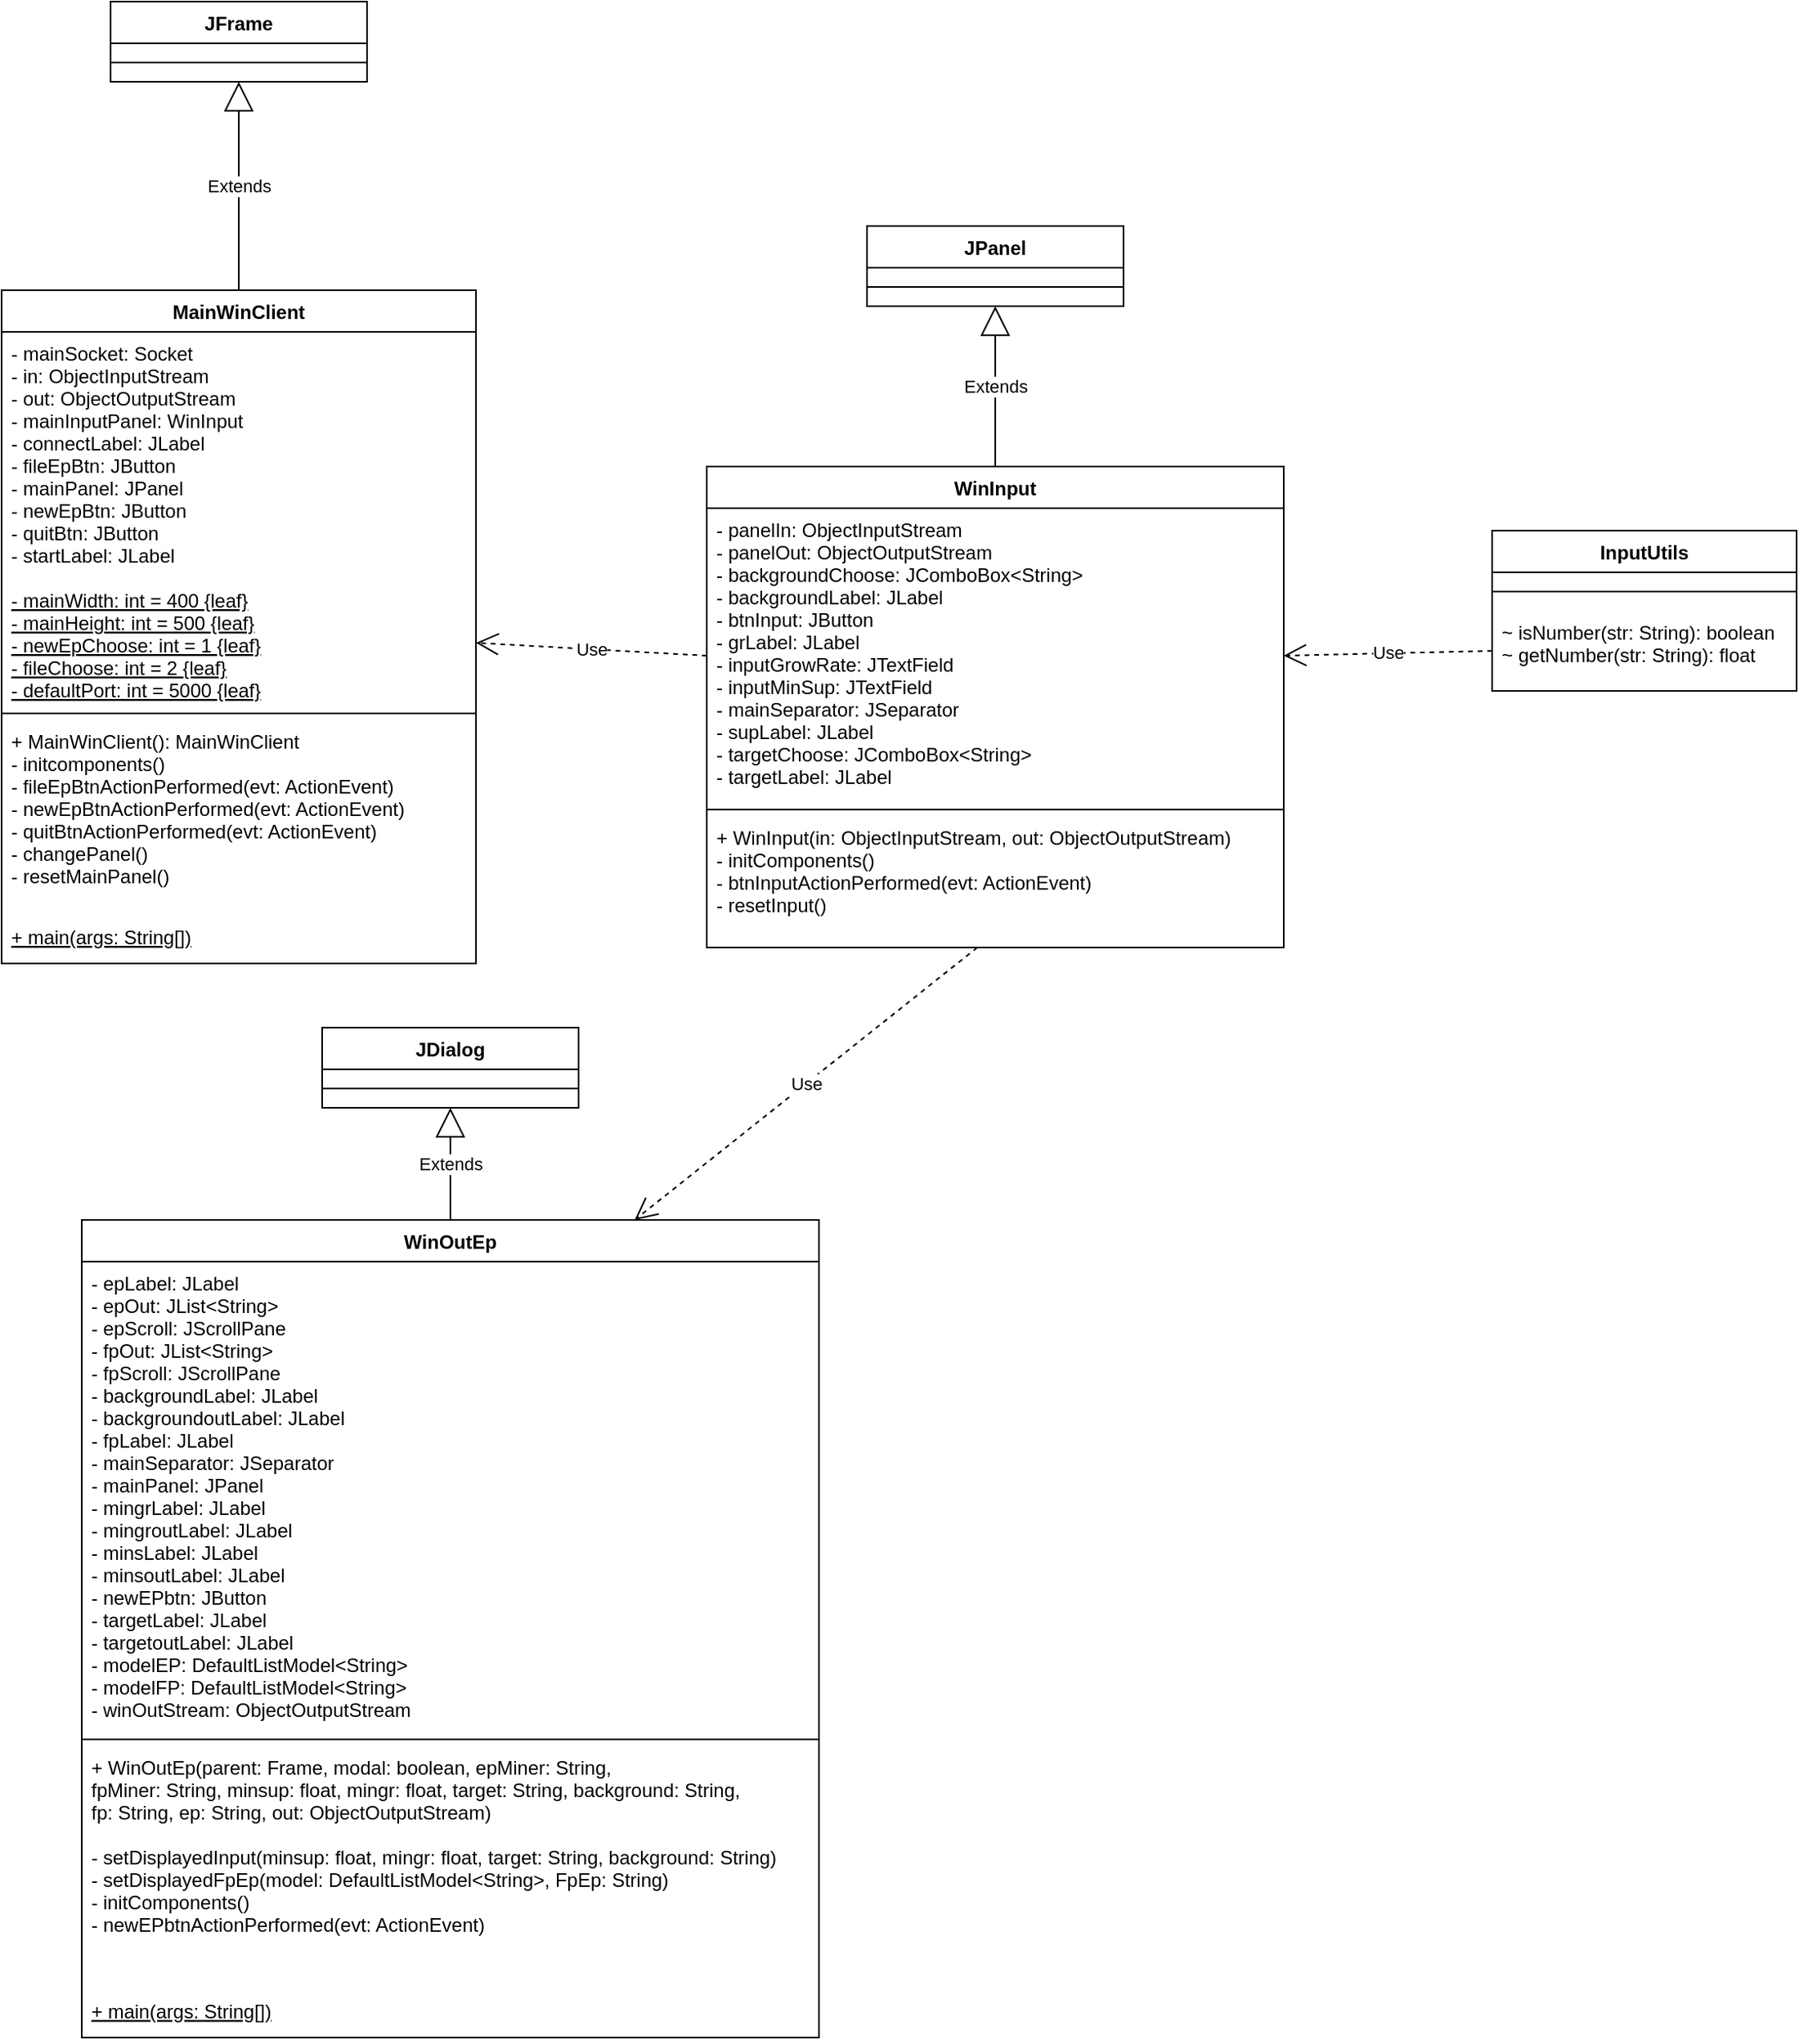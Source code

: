 <mxfile version="15.2.7" type="device"><diagram id="VslYotRRwnd3_YN4LFdF" name="Pagina-1"><mxGraphModel dx="1662" dy="822" grid="1" gridSize="10" guides="1" tooltips="1" connect="1" arrows="1" fold="1" page="1" pageScale="1" pageWidth="1654" pageHeight="2336" math="0" shadow="0"><root><mxCell id="0"/><mxCell id="1" parent="0"/><mxCell id="_9xZWEFPzrm_g1K8k9-Q-1" value="MainWinClient" style="swimlane;fontStyle=1;align=center;verticalAlign=top;childLayout=stackLayout;horizontal=1;startSize=26;horizontalStack=0;resizeParent=1;resizeParentMax=0;resizeLast=0;collapsible=1;marginBottom=0;" parent="1" vertex="1"><mxGeometry x="230" y="310" width="296" height="420" as="geometry"/></mxCell><mxCell id="_9xZWEFPzrm_g1K8k9-Q-2" value="- mainSocket: Socket&#10;- in: ObjectInputStream&#10;- out: ObjectOutputStream&#10;- mainInputPanel: WinInput&#10;- connectLabel: JLabel&#10;- fileEpBtn: JButton&#10;- mainPanel: JPanel&#10;- newEpBtn: JButton&#10;- quitBtn: JButton&#10;- startLabel: JLabel&#10;&#10;" style="text;strokeColor=none;fillColor=none;align=left;verticalAlign=top;spacingLeft=4;spacingRight=4;overflow=hidden;rotatable=0;points=[[0,0.5],[1,0.5]];portConstraint=eastwest;" parent="_9xZWEFPzrm_g1K8k9-Q-1" vertex="1"><mxGeometry y="26" width="296" height="154" as="geometry"/></mxCell><mxCell id="FfxkYWJJt7ZNt3tCkKzH-1" value="- mainWidth: int = 400 {leaf}&#10;- mainHeight: int = 500 {leaf}&#10;- newEpChoose: int = 1 {leaf}&#10;- fileChoose: int = 2 {leaf}&#10;- defaultPort: int = 5000 {leaf}" style="text;strokeColor=none;fillColor=none;align=left;verticalAlign=top;spacingLeft=4;spacingRight=4;overflow=hidden;rotatable=0;points=[[0,0.5],[1,0.5]];portConstraint=eastwest;fontStyle=4" parent="_9xZWEFPzrm_g1K8k9-Q-1" vertex="1"><mxGeometry y="180" width="296" height="80" as="geometry"/></mxCell><mxCell id="_9xZWEFPzrm_g1K8k9-Q-3" value="" style="line;strokeWidth=1;fillColor=none;align=left;verticalAlign=middle;spacingTop=-1;spacingLeft=3;spacingRight=3;rotatable=0;labelPosition=right;points=[];portConstraint=eastwest;" parent="_9xZWEFPzrm_g1K8k9-Q-1" vertex="1"><mxGeometry y="260" width="296" height="8" as="geometry"/></mxCell><mxCell id="_9xZWEFPzrm_g1K8k9-Q-4" value="+ MainWinClient(): MainWinClient&#10;- initcomponents()&#10;- fileEpBtnActionPerformed(evt: ActionEvent)&#10;- newEpBtnActionPerformed(evt: ActionEvent)&#10;- quitBtnActionPerformed(evt: ActionEvent)&#10;- changePanel()&#10;- resetMainPanel()" style="text;strokeColor=none;fillColor=none;align=left;verticalAlign=top;spacingLeft=4;spacingRight=4;overflow=hidden;rotatable=0;points=[[0,0.5],[1,0.5]];portConstraint=eastwest;" parent="_9xZWEFPzrm_g1K8k9-Q-1" vertex="1"><mxGeometry y="268" width="296" height="122" as="geometry"/></mxCell><mxCell id="FfxkYWJJt7ZNt3tCkKzH-2" value="+ main(args: String[])" style="text;strokeColor=none;fillColor=none;align=left;verticalAlign=top;spacingLeft=4;spacingRight=4;overflow=hidden;rotatable=0;points=[[0,0.5],[1,0.5]];portConstraint=eastwest;fontStyle=4" parent="_9xZWEFPzrm_g1K8k9-Q-1" vertex="1"><mxGeometry y="390" width="296" height="30" as="geometry"/></mxCell><mxCell id="biBDFBUQIDXtqkruclFb-1" value="WinInput" style="swimlane;fontStyle=1;align=center;verticalAlign=top;childLayout=stackLayout;horizontal=1;startSize=26;horizontalStack=0;resizeParent=1;resizeParentMax=0;resizeLast=0;collapsible=1;marginBottom=0;" parent="1" vertex="1"><mxGeometry x="670" y="420" width="360" height="300" as="geometry"/></mxCell><mxCell id="biBDFBUQIDXtqkruclFb-2" value="- panelIn: ObjectInputStream&#10;- panelOut: ObjectOutputStream&#10;- backgroundChoose: JComboBox&lt;String&gt;&#10;- backgroundLabel: JLabel&#10;- btnInput: JButton&#10;- grLabel: JLabel&#10;- inputGrowRate: JTextField&#10;- inputMinSup: JTextField&#10;- mainSeparator: JSeparator&#10;- supLabel: JLabel&#10;- targetChoose: JComboBox&lt;String&gt;&#10;- targetLabel: JLabel" style="text;strokeColor=none;fillColor=none;align=left;verticalAlign=top;spacingLeft=4;spacingRight=4;overflow=hidden;rotatable=0;points=[[0,0.5],[1,0.5]];portConstraint=eastwest;" parent="biBDFBUQIDXtqkruclFb-1" vertex="1"><mxGeometry y="26" width="360" height="184" as="geometry"/></mxCell><mxCell id="biBDFBUQIDXtqkruclFb-3" value="" style="line;strokeWidth=1;fillColor=none;align=left;verticalAlign=middle;spacingTop=-1;spacingLeft=3;spacingRight=3;rotatable=0;labelPosition=right;points=[];portConstraint=eastwest;" parent="biBDFBUQIDXtqkruclFb-1" vertex="1"><mxGeometry y="210" width="360" height="8" as="geometry"/></mxCell><mxCell id="biBDFBUQIDXtqkruclFb-4" value="+ WinInput(in: ObjectInputStream, out: ObjectOutputStream)&#10;- initComponents()&#10;- btnInputActionPerformed(evt: ActionEvent)&#10;- resetInput()" style="text;strokeColor=none;fillColor=none;align=left;verticalAlign=top;spacingLeft=4;spacingRight=4;overflow=hidden;rotatable=0;points=[[0,0.5],[1,0.5]];portConstraint=eastwest;" parent="biBDFBUQIDXtqkruclFb-1" vertex="1"><mxGeometry y="218" width="360" height="82" as="geometry"/></mxCell><mxCell id="dmOITATMIlNSu1gQBVxd-1" value="JFrame" style="swimlane;fontStyle=1;align=center;verticalAlign=top;childLayout=stackLayout;horizontal=1;startSize=26;horizontalStack=0;resizeParent=1;resizeParentMax=0;resizeLast=0;collapsible=1;marginBottom=0;" vertex="1" parent="1"><mxGeometry x="298" y="130" width="160" height="50" as="geometry"/></mxCell><mxCell id="dmOITATMIlNSu1gQBVxd-3" value="" style="line;strokeWidth=1;fillColor=none;align=left;verticalAlign=middle;spacingTop=-1;spacingLeft=3;spacingRight=3;rotatable=0;labelPosition=right;points=[];portConstraint=eastwest;" vertex="1" parent="dmOITATMIlNSu1gQBVxd-1"><mxGeometry y="26" width="160" height="24" as="geometry"/></mxCell><mxCell id="dmOITATMIlNSu1gQBVxd-7" value="Extends" style="endArrow=block;endSize=16;endFill=0;html=1;exitX=0.5;exitY=0;exitDx=0;exitDy=0;entryX=0.5;entryY=1;entryDx=0;entryDy=0;" edge="1" parent="1" source="_9xZWEFPzrm_g1K8k9-Q-1" target="dmOITATMIlNSu1gQBVxd-1"><mxGeometry width="160" relative="1" as="geometry"><mxPoint x="370" y="220" as="sourcePoint"/><mxPoint x="530" y="220" as="targetPoint"/></mxGeometry></mxCell><mxCell id="dmOITATMIlNSu1gQBVxd-8" value="WinOutEp" style="swimlane;fontStyle=1;align=center;verticalAlign=top;childLayout=stackLayout;horizontal=1;startSize=26;horizontalStack=0;resizeParent=1;resizeParentMax=0;resizeLast=0;collapsible=1;marginBottom=0;" vertex="1" parent="1"><mxGeometry x="280" y="890" width="460" height="510" as="geometry"/></mxCell><mxCell id="dmOITATMIlNSu1gQBVxd-9" value="- epLabel: JLabel&#10;- epOut: JList&lt;String&gt;&#10;- epScroll: JScrollPane&#10;- fpOut: JList&lt;String&gt;&#10;- fpScroll: JScrollPane&#10;- backgroundLabel: JLabel&#10;- backgroundoutLabel: JLabel&#10;- fpLabel: JLabel&#10;- mainSeparator: JSeparator&#10;- mainPanel: JPanel&#10;- mingrLabel: JLabel&#10;- mingroutLabel: JLabel&#10;- minsLabel: JLabel&#10;- minsoutLabel: JLabel&#10;- newEPbtn: JButton&#10;- targetLabel: JLabel&#10;- targetoutLabel: JLabel&#10;- modelEP: DefaultListModel&lt;String&gt;&#10;- modelFP: DefaultListModel&lt;String&gt;&#10;- winOutStream: ObjectOutputStream&#10;" style="text;strokeColor=none;fillColor=none;align=left;verticalAlign=top;spacingLeft=4;spacingRight=4;overflow=hidden;rotatable=0;points=[[0,0.5],[1,0.5]];portConstraint=eastwest;" vertex="1" parent="dmOITATMIlNSu1gQBVxd-8"><mxGeometry y="26" width="460" height="294" as="geometry"/></mxCell><mxCell id="dmOITATMIlNSu1gQBVxd-10" value="" style="line;strokeWidth=1;fillColor=none;align=left;verticalAlign=middle;spacingTop=-1;spacingLeft=3;spacingRight=3;rotatable=0;labelPosition=right;points=[];portConstraint=eastwest;" vertex="1" parent="dmOITATMIlNSu1gQBVxd-8"><mxGeometry y="320" width="460" height="8" as="geometry"/></mxCell><mxCell id="dmOITATMIlNSu1gQBVxd-11" value="+ WinOutEp(parent: Frame, modal: boolean, epMiner: String,&#10;fpMiner: String, minsup: float, mingr: float, target: String, background: String,&#10;fp: String, ep: String, out: ObjectOutputStream)&#10;&#10;- setDisplayedInput(minsup: float, mingr: float, target: String, background: String)&#10;- setDisplayedFpEp(model: DefaultListModel&lt;String&gt;, FpEp: String)&#10;- initComponents()&#10;- newEPbtnActionPerformed(evt: ActionEvent)&#10;&#10;&#10;&#10;&#10;" style="text;strokeColor=none;fillColor=none;align=left;verticalAlign=top;spacingLeft=4;spacingRight=4;overflow=hidden;rotatable=0;points=[[0,0.5],[1,0.5]];portConstraint=eastwest;" vertex="1" parent="dmOITATMIlNSu1gQBVxd-8"><mxGeometry y="328" width="460" height="152" as="geometry"/></mxCell><mxCell id="dmOITATMIlNSu1gQBVxd-13" value="+ main(args: String[])" style="text;strokeColor=none;fillColor=none;align=left;verticalAlign=top;spacingLeft=4;spacingRight=4;overflow=hidden;rotatable=0;points=[[0,0.5],[1,0.5]];portConstraint=eastwest;fontStyle=4" vertex="1" parent="dmOITATMIlNSu1gQBVxd-8"><mxGeometry y="480" width="460" height="30" as="geometry"/></mxCell><mxCell id="dmOITATMIlNSu1gQBVxd-14" value="JPanel" style="swimlane;fontStyle=1;align=center;verticalAlign=top;childLayout=stackLayout;horizontal=1;startSize=26;horizontalStack=0;resizeParent=1;resizeParentMax=0;resizeLast=0;collapsible=1;marginBottom=0;" vertex="1" parent="1"><mxGeometry x="770" y="270" width="160" height="50" as="geometry"/></mxCell><mxCell id="dmOITATMIlNSu1gQBVxd-15" value="" style="line;strokeWidth=1;fillColor=none;align=left;verticalAlign=middle;spacingTop=-1;spacingLeft=3;spacingRight=3;rotatable=0;labelPosition=right;points=[];portConstraint=eastwest;" vertex="1" parent="dmOITATMIlNSu1gQBVxd-14"><mxGeometry y="26" width="160" height="24" as="geometry"/></mxCell><mxCell id="dmOITATMIlNSu1gQBVxd-18" value="Extends" style="endArrow=block;endSize=16;endFill=0;html=1;exitX=0.5;exitY=0;exitDx=0;exitDy=0;entryX=0.5;entryY=1;entryDx=0;entryDy=0;" edge="1" parent="1" source="biBDFBUQIDXtqkruclFb-1" target="dmOITATMIlNSu1gQBVxd-14"><mxGeometry width="160" relative="1" as="geometry"><mxPoint x="750" y="380" as="sourcePoint"/><mxPoint x="910" y="380" as="targetPoint"/></mxGeometry></mxCell><mxCell id="dmOITATMIlNSu1gQBVxd-19" value="JDialog" style="swimlane;fontStyle=1;align=center;verticalAlign=top;childLayout=stackLayout;horizontal=1;startSize=26;horizontalStack=0;resizeParent=1;resizeParentMax=0;resizeLast=0;collapsible=1;marginBottom=0;" vertex="1" parent="1"><mxGeometry x="430" y="770" width="160" height="50" as="geometry"/></mxCell><mxCell id="dmOITATMIlNSu1gQBVxd-20" value="" style="line;strokeWidth=1;fillColor=none;align=left;verticalAlign=middle;spacingTop=-1;spacingLeft=3;spacingRight=3;rotatable=0;labelPosition=right;points=[];portConstraint=eastwest;" vertex="1" parent="dmOITATMIlNSu1gQBVxd-19"><mxGeometry y="26" width="160" height="24" as="geometry"/></mxCell><mxCell id="dmOITATMIlNSu1gQBVxd-24" value="Extends" style="endArrow=block;endSize=16;endFill=0;html=1;exitX=0.5;exitY=0;exitDx=0;exitDy=0;entryX=0.5;entryY=1;entryDx=0;entryDy=0;" edge="1" parent="1" source="dmOITATMIlNSu1gQBVxd-8" target="dmOITATMIlNSu1gQBVxd-19"><mxGeometry width="160" relative="1" as="geometry"><mxPoint x="520" y="840" as="sourcePoint"/><mxPoint x="680" y="840" as="targetPoint"/></mxGeometry></mxCell><mxCell id="dmOITATMIlNSu1gQBVxd-29" value="InputUtils" style="swimlane;fontStyle=1;align=center;verticalAlign=top;childLayout=stackLayout;horizontal=1;startSize=26;horizontalStack=0;resizeParent=1;resizeParentMax=0;resizeLast=0;collapsible=1;marginBottom=0;" vertex="1" parent="1"><mxGeometry x="1160" y="460" width="190" height="100" as="geometry"/></mxCell><mxCell id="dmOITATMIlNSu1gQBVxd-31" value="" style="line;strokeWidth=1;fillColor=none;align=left;verticalAlign=middle;spacingTop=-1;spacingLeft=3;spacingRight=3;rotatable=0;labelPosition=right;points=[];portConstraint=eastwest;" vertex="1" parent="dmOITATMIlNSu1gQBVxd-29"><mxGeometry y="26" width="190" height="24" as="geometry"/></mxCell><mxCell id="dmOITATMIlNSu1gQBVxd-32" value="~ isNumber(str: String): boolean&#10;~ getNumber(str: String): float " style="text;strokeColor=none;fillColor=none;align=left;verticalAlign=top;spacingLeft=4;spacingRight=4;overflow=hidden;rotatable=0;points=[[0,0.5],[1,0.5]];portConstraint=eastwest;" vertex="1" parent="dmOITATMIlNSu1gQBVxd-29"><mxGeometry y="50" width="190" height="50" as="geometry"/></mxCell><mxCell id="dmOITATMIlNSu1gQBVxd-36" value="Use" style="endArrow=open;endSize=12;dashed=1;html=1;exitX=0.469;exitY=1;exitDx=0;exitDy=0;exitPerimeter=0;entryX=0.75;entryY=0;entryDx=0;entryDy=0;" edge="1" parent="1" source="biBDFBUQIDXtqkruclFb-4" target="dmOITATMIlNSu1gQBVxd-8"><mxGeometry width="160" relative="1" as="geometry"><mxPoint x="880" y="830" as="sourcePoint"/><mxPoint x="1040" y="830" as="targetPoint"/></mxGeometry></mxCell><mxCell id="dmOITATMIlNSu1gQBVxd-40" value="Use" style="endArrow=open;endSize=12;dashed=1;html=1;exitX=0;exitY=0.5;exitDx=0;exitDy=0;entryX=1;entryY=0.5;entryDx=0;entryDy=0;" edge="1" parent="1" source="dmOITATMIlNSu1gQBVxd-32" target="biBDFBUQIDXtqkruclFb-2"><mxGeometry width="160" relative="1" as="geometry"><mxPoint x="1040" y="569.5" as="sourcePoint"/><mxPoint x="1200" y="569.5" as="targetPoint"/></mxGeometry></mxCell><mxCell id="dmOITATMIlNSu1gQBVxd-43" value="Use" style="endArrow=open;endSize=12;dashed=1;html=1;exitX=0;exitY=0.5;exitDx=0;exitDy=0;entryX=1;entryY=0.5;entryDx=0;entryDy=0;" edge="1" parent="1" source="biBDFBUQIDXtqkruclFb-2" target="FfxkYWJJt7ZNt3tCkKzH-1"><mxGeometry width="160" relative="1" as="geometry"><mxPoint x="600" y="280" as="sourcePoint"/><mxPoint x="760" y="280" as="targetPoint"/></mxGeometry></mxCell></root></mxGraphModel></diagram></mxfile>